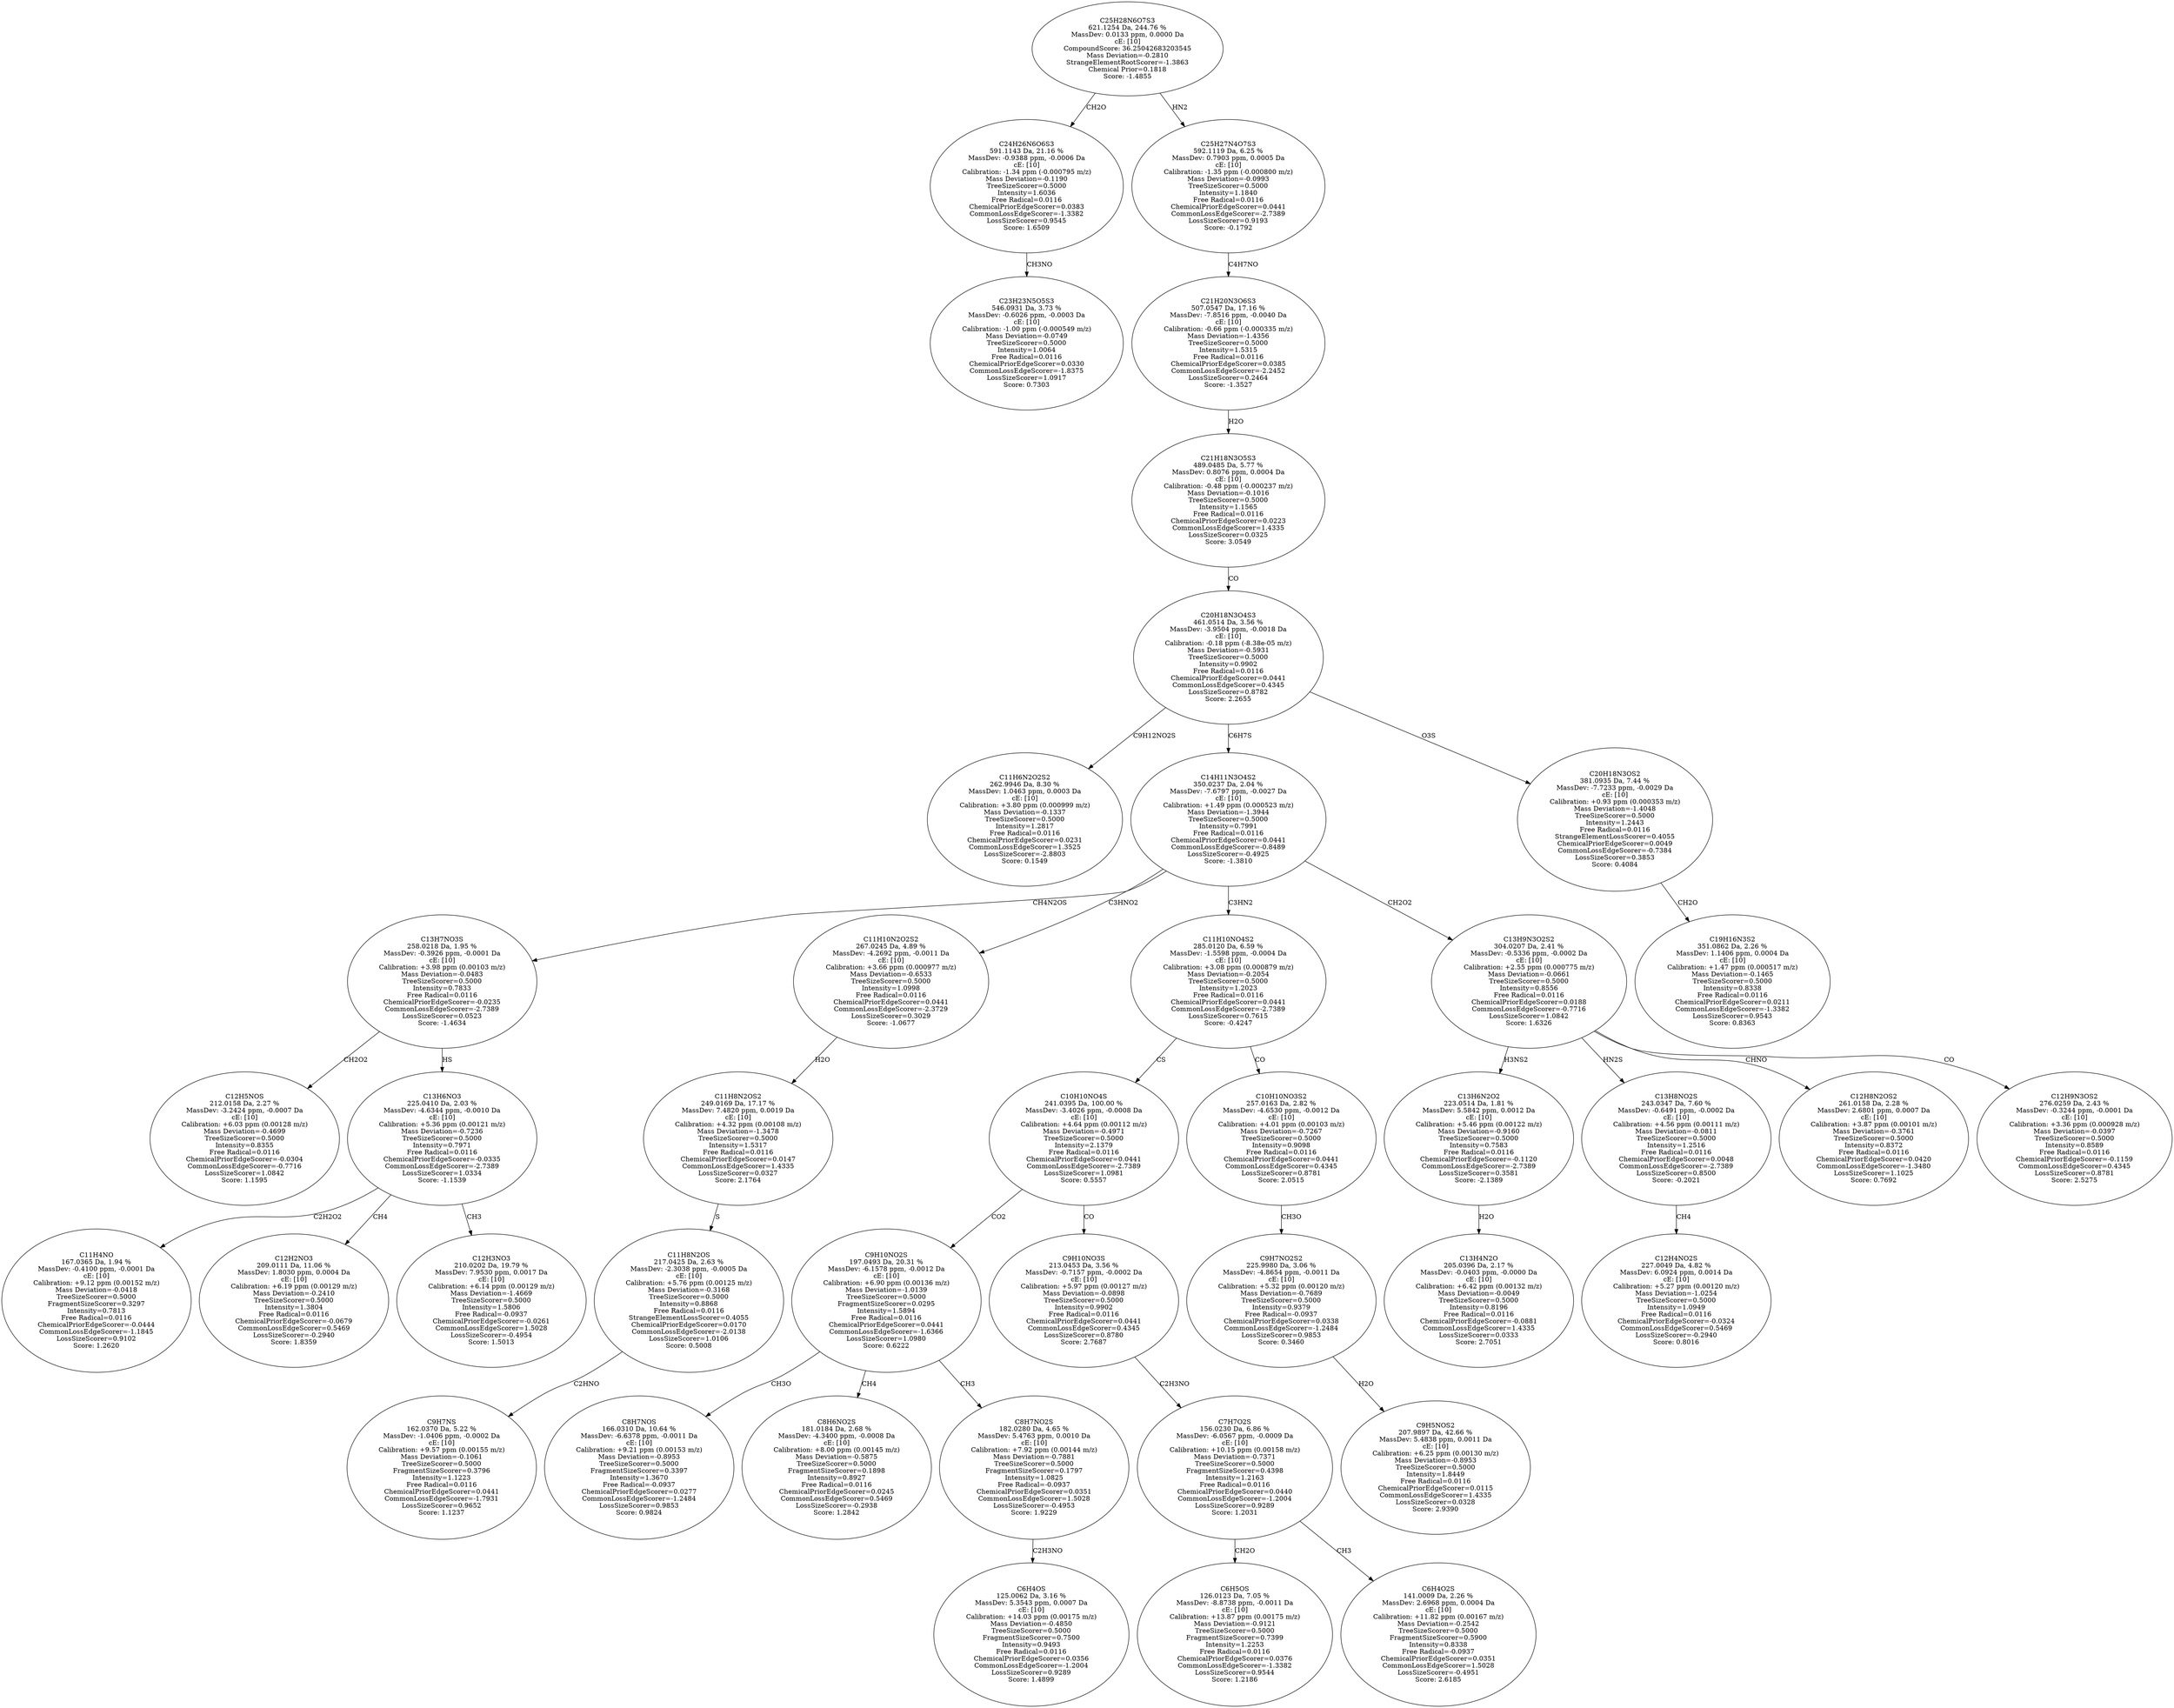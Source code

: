 strict digraph {
v1 [label="C23H23N5O5S3\n546.0931 Da, 3.73 %\nMassDev: -0.6026 ppm, -0.0003 Da\ncE: [10]\nCalibration: -1.00 ppm (-0.000549 m/z)\nMass Deviation=-0.0749\nTreeSizeScorer=0.5000\nIntensity=1.0064\nFree Radical=0.0116\nChemicalPriorEdgeScorer=0.0330\nCommonLossEdgeScorer=-1.8375\nLossSizeScorer=1.0917\nScore: 0.7303"];
v2 [label="C24H26N6O6S3\n591.1143 Da, 21.16 %\nMassDev: -0.9388 ppm, -0.0006 Da\ncE: [10]\nCalibration: -1.34 ppm (-0.000795 m/z)\nMass Deviation=-0.1190\nTreeSizeScorer=0.5000\nIntensity=1.6036\nFree Radical=0.0116\nChemicalPriorEdgeScorer=0.0383\nCommonLossEdgeScorer=-1.3382\nLossSizeScorer=0.9545\nScore: 1.6509"];
v3 [label="C11H6N2O2S2\n262.9946 Da, 8.30 %\nMassDev: 1.0463 ppm, 0.0003 Da\ncE: [10]\nCalibration: +3.80 ppm (0.000999 m/z)\nMass Deviation=-0.1337\nTreeSizeScorer=0.5000\nIntensity=1.2817\nFree Radical=0.0116\nChemicalPriorEdgeScorer=0.0231\nCommonLossEdgeScorer=1.3525\nLossSizeScorer=-2.8803\nScore: 0.1549"];
v4 [label="C12H5NOS\n212.0158 Da, 2.27 %\nMassDev: -3.2424 ppm, -0.0007 Da\ncE: [10]\nCalibration: +6.03 ppm (0.00128 m/z)\nMass Deviation=-0.4699\nTreeSizeScorer=0.5000\nIntensity=0.8355\nFree Radical=0.0116\nChemicalPriorEdgeScorer=-0.0304\nCommonLossEdgeScorer=-0.7716\nLossSizeScorer=1.0842\nScore: 1.1595"];
v5 [label="C11H4NO\n167.0365 Da, 1.94 %\nMassDev: -0.4100 ppm, -0.0001 Da\ncE: [10]\nCalibration: +9.12 ppm (0.00152 m/z)\nMass Deviation=-0.0418\nTreeSizeScorer=0.5000\nFragmentSizeScorer=0.3297\nIntensity=0.7813\nFree Radical=0.0116\nChemicalPriorEdgeScorer=-0.0444\nCommonLossEdgeScorer=-1.1845\nLossSizeScorer=0.9102\nScore: 1.2620"];
v6 [label="C12H2NO3\n209.0111 Da, 11.06 %\nMassDev: 1.8030 ppm, 0.0004 Da\ncE: [10]\nCalibration: +6.19 ppm (0.00129 m/z)\nMass Deviation=-0.2410\nTreeSizeScorer=0.5000\nIntensity=1.3804\nFree Radical=0.0116\nChemicalPriorEdgeScorer=-0.0679\nCommonLossEdgeScorer=0.5469\nLossSizeScorer=-0.2940\nScore: 1.8359"];
v7 [label="C12H3NO3\n210.0202 Da, 19.79 %\nMassDev: 7.9530 ppm, 0.0017 Da\ncE: [10]\nCalibration: +6.14 ppm (0.00129 m/z)\nMass Deviation=-1.4669\nTreeSizeScorer=0.5000\nIntensity=1.5806\nFree Radical=-0.0937\nChemicalPriorEdgeScorer=-0.0261\nCommonLossEdgeScorer=1.5028\nLossSizeScorer=-0.4954\nScore: 1.5013"];
v8 [label="C13H6NO3\n225.0410 Da, 2.03 %\nMassDev: -4.6344 ppm, -0.0010 Da\ncE: [10]\nCalibration: +5.36 ppm (0.00121 m/z)\nMass Deviation=-0.7236\nTreeSizeScorer=0.5000\nIntensity=0.7971\nFree Radical=0.0116\nChemicalPriorEdgeScorer=-0.0335\nCommonLossEdgeScorer=-2.7389\nLossSizeScorer=1.0334\nScore: -1.1539"];
v9 [label="C13H7NO3S\n258.0218 Da, 1.95 %\nMassDev: -0.3926 ppm, -0.0001 Da\ncE: [10]\nCalibration: +3.98 ppm (0.00103 m/z)\nMass Deviation=-0.0483\nTreeSizeScorer=0.5000\nIntensity=0.7833\nFree Radical=0.0116\nChemicalPriorEdgeScorer=-0.0235\nCommonLossEdgeScorer=-2.7389\nLossSizeScorer=0.0523\nScore: -1.4634"];
v10 [label="C9H7NS\n162.0370 Da, 5.22 %\nMassDev: -1.0406 ppm, -0.0002 Da\ncE: [10]\nCalibration: +9.57 ppm (0.00155 m/z)\nMass Deviation=-0.1061\nTreeSizeScorer=0.5000\nFragmentSizeScorer=0.3796\nIntensity=1.1223\nFree Radical=0.0116\nChemicalPriorEdgeScorer=0.0441\nCommonLossEdgeScorer=-1.7931\nLossSizeScorer=0.9652\nScore: 1.1237"];
v11 [label="C11H8N2OS\n217.0425 Da, 2.63 %\nMassDev: -2.3038 ppm, -0.0005 Da\ncE: [10]\nCalibration: +5.76 ppm (0.00125 m/z)\nMass Deviation=-0.3168\nTreeSizeScorer=0.5000\nIntensity=0.8868\nFree Radical=0.0116\nStrangeElementLossScorer=0.4055\nChemicalPriorEdgeScorer=0.0170\nCommonLossEdgeScorer=-2.0138\nLossSizeScorer=1.0106\nScore: 0.5008"];
v12 [label="C11H8N2OS2\n249.0169 Da, 17.17 %\nMassDev: 7.4820 ppm, 0.0019 Da\ncE: [10]\nCalibration: +4.32 ppm (0.00108 m/z)\nMass Deviation=-1.3478\nTreeSizeScorer=0.5000\nIntensity=1.5317\nFree Radical=0.0116\nChemicalPriorEdgeScorer=0.0147\nCommonLossEdgeScorer=1.4335\nLossSizeScorer=0.0327\nScore: 2.1764"];
v13 [label="C11H10N2O2S2\n267.0245 Da, 4.89 %\nMassDev: -4.2692 ppm, -0.0011 Da\ncE: [10]\nCalibration: +3.66 ppm (0.000977 m/z)\nMass Deviation=-0.6533\nTreeSizeScorer=0.5000\nIntensity=1.0998\nFree Radical=0.0116\nChemicalPriorEdgeScorer=0.0441\nCommonLossEdgeScorer=-2.3729\nLossSizeScorer=0.3029\nScore: -1.0677"];
v14 [label="C8H7NOS\n166.0310 Da, 10.64 %\nMassDev: -6.6378 ppm, -0.0011 Da\ncE: [10]\nCalibration: +9.21 ppm (0.00153 m/z)\nMass Deviation=-0.8953\nTreeSizeScorer=0.5000\nFragmentSizeScorer=0.3397\nIntensity=1.3670\nFree Radical=-0.0937\nChemicalPriorEdgeScorer=0.0277\nCommonLossEdgeScorer=-1.2484\nLossSizeScorer=0.9853\nScore: 0.9824"];
v15 [label="C8H6NO2S\n181.0184 Da, 2.68 %\nMassDev: -4.3400 ppm, -0.0008 Da\ncE: [10]\nCalibration: +8.00 ppm (0.00145 m/z)\nMass Deviation=-0.5875\nTreeSizeScorer=0.5000\nFragmentSizeScorer=0.1898\nIntensity=0.8927\nFree Radical=0.0116\nChemicalPriorEdgeScorer=0.0245\nCommonLossEdgeScorer=0.5469\nLossSizeScorer=-0.2938\nScore: 1.2842"];
v16 [label="C6H4OS\n125.0062 Da, 3.16 %\nMassDev: 5.3543 ppm, 0.0007 Da\ncE: [10]\nCalibration: +14.03 ppm (0.00175 m/z)\nMass Deviation=-0.4850\nTreeSizeScorer=0.5000\nFragmentSizeScorer=0.7500\nIntensity=0.9493\nFree Radical=0.0116\nChemicalPriorEdgeScorer=0.0356\nCommonLossEdgeScorer=-1.2004\nLossSizeScorer=0.9289\nScore: 1.4899"];
v17 [label="C8H7NO2S\n182.0280 Da, 4.65 %\nMassDev: 5.4763 ppm, 0.0010 Da\ncE: [10]\nCalibration: +7.92 ppm (0.00144 m/z)\nMass Deviation=-0.7881\nTreeSizeScorer=0.5000\nFragmentSizeScorer=0.1797\nIntensity=1.0825\nFree Radical=-0.0937\nChemicalPriorEdgeScorer=0.0351\nCommonLossEdgeScorer=1.5028\nLossSizeScorer=-0.4953\nScore: 1.9229"];
v18 [label="C9H10NO2S\n197.0493 Da, 20.31 %\nMassDev: -6.1578 ppm, -0.0012 Da\ncE: [10]\nCalibration: +6.90 ppm (0.00136 m/z)\nMass Deviation=-1.0139\nTreeSizeScorer=0.5000\nFragmentSizeScorer=0.0295\nIntensity=1.5894\nFree Radical=0.0116\nChemicalPriorEdgeScorer=0.0441\nCommonLossEdgeScorer=-1.6366\nLossSizeScorer=1.0980\nScore: 0.6222"];
v19 [label="C6H5OS\n126.0123 Da, 7.05 %\nMassDev: -8.8738 ppm, -0.0011 Da\ncE: [10]\nCalibration: +13.87 ppm (0.00175 m/z)\nMass Deviation=-0.9121\nTreeSizeScorer=0.5000\nFragmentSizeScorer=0.7399\nIntensity=1.2253\nFree Radical=0.0116\nChemicalPriorEdgeScorer=0.0376\nCommonLossEdgeScorer=-1.3382\nLossSizeScorer=0.9544\nScore: 1.2186"];
v20 [label="C6H4O2S\n141.0009 Da, 2.26 %\nMassDev: 2.6968 ppm, 0.0004 Da\ncE: [10]\nCalibration: +11.82 ppm (0.00167 m/z)\nMass Deviation=-0.2542\nTreeSizeScorer=0.5000\nFragmentSizeScorer=0.5900\nIntensity=0.8338\nFree Radical=-0.0937\nChemicalPriorEdgeScorer=0.0351\nCommonLossEdgeScorer=1.5028\nLossSizeScorer=-0.4951\nScore: 2.6185"];
v21 [label="C7H7O2S\n156.0230 Da, 6.86 %\nMassDev: -6.0567 ppm, -0.0009 Da\ncE: [10]\nCalibration: +10.15 ppm (0.00158 m/z)\nMass Deviation=-0.7371\nTreeSizeScorer=0.5000\nFragmentSizeScorer=0.4398\nIntensity=1.2163\nFree Radical=0.0116\nChemicalPriorEdgeScorer=0.0440\nCommonLossEdgeScorer=-1.2004\nLossSizeScorer=0.9289\nScore: 1.2031"];
v22 [label="C9H10NO3S\n213.0453 Da, 3.56 %\nMassDev: -0.7157 ppm, -0.0002 Da\ncE: [10]\nCalibration: +5.97 ppm (0.00127 m/z)\nMass Deviation=-0.0898\nTreeSizeScorer=0.5000\nIntensity=0.9902\nFree Radical=0.0116\nChemicalPriorEdgeScorer=0.0441\nCommonLossEdgeScorer=0.4345\nLossSizeScorer=0.8780\nScore: 2.7687"];
v23 [label="C10H10NO4S\n241.0395 Da, 100.00 %\nMassDev: -3.4026 ppm, -0.0008 Da\ncE: [10]\nCalibration: +4.64 ppm (0.00112 m/z)\nMass Deviation=-0.4971\nTreeSizeScorer=0.5000\nIntensity=2.1379\nFree Radical=0.0116\nChemicalPriorEdgeScorer=0.0441\nCommonLossEdgeScorer=-2.7389\nLossSizeScorer=1.0981\nScore: 0.5557"];
v24 [label="C9H5NOS2\n207.9897 Da, 42.66 %\nMassDev: 5.4838 ppm, 0.0011 Da\ncE: [10]\nCalibration: +6.25 ppm (0.00130 m/z)\nMass Deviation=-0.8953\nTreeSizeScorer=0.5000\nIntensity=1.8449\nFree Radical=0.0116\nChemicalPriorEdgeScorer=0.0115\nCommonLossEdgeScorer=1.4335\nLossSizeScorer=0.0328\nScore: 2.9390"];
v25 [label="C9H7NO2S2\n225.9980 Da, 3.06 %\nMassDev: -4.8654 ppm, -0.0011 Da\ncE: [10]\nCalibration: +5.32 ppm (0.00120 m/z)\nMass Deviation=-0.7689\nTreeSizeScorer=0.5000\nIntensity=0.9379\nFree Radical=-0.0937\nChemicalPriorEdgeScorer=0.0338\nCommonLossEdgeScorer=-1.2484\nLossSizeScorer=0.9853\nScore: 0.3460"];
v26 [label="C10H10NO3S2\n257.0163 Da, 2.82 %\nMassDev: -4.6530 ppm, -0.0012 Da\ncE: [10]\nCalibration: +4.01 ppm (0.00103 m/z)\nMass Deviation=-0.7267\nTreeSizeScorer=0.5000\nIntensity=0.9098\nFree Radical=0.0116\nChemicalPriorEdgeScorer=0.0441\nCommonLossEdgeScorer=0.4345\nLossSizeScorer=0.8781\nScore: 2.0515"];
v27 [label="C11H10NO4S2\n285.0120 Da, 6.59 %\nMassDev: -1.5598 ppm, -0.0004 Da\ncE: [10]\nCalibration: +3.08 ppm (0.000879 m/z)\nMass Deviation=-0.2054\nTreeSizeScorer=0.5000\nIntensity=1.2023\nFree Radical=0.0116\nChemicalPriorEdgeScorer=0.0441\nCommonLossEdgeScorer=-2.7389\nLossSizeScorer=0.7615\nScore: -0.4247"];
v28 [label="C13H4N2O\n205.0396 Da, 2.17 %\nMassDev: -0.0403 ppm, -0.0000 Da\ncE: [10]\nCalibration: +6.42 ppm (0.00132 m/z)\nMass Deviation=-0.0049\nTreeSizeScorer=0.5000\nIntensity=0.8196\nFree Radical=0.0116\nChemicalPriorEdgeScorer=-0.0881\nCommonLossEdgeScorer=1.4335\nLossSizeScorer=0.0333\nScore: 2.7051"];
v29 [label="C13H6N2O2\n223.0514 Da, 1.81 %\nMassDev: 5.5842 ppm, 0.0012 Da\ncE: [10]\nCalibration: +5.46 ppm (0.00122 m/z)\nMass Deviation=-0.9160\nTreeSizeScorer=0.5000\nIntensity=0.7583\nFree Radical=0.0116\nChemicalPriorEdgeScorer=-0.1120\nCommonLossEdgeScorer=-2.7389\nLossSizeScorer=0.3581\nScore: -2.1389"];
v30 [label="C12H4NO2S\n227.0049 Da, 4.82 %\nMassDev: 6.0924 ppm, 0.0014 Da\ncE: [10]\nCalibration: +5.27 ppm (0.00120 m/z)\nMass Deviation=-1.0254\nTreeSizeScorer=0.5000\nIntensity=1.0949\nFree Radical=0.0116\nChemicalPriorEdgeScorer=-0.0324\nCommonLossEdgeScorer=0.5469\nLossSizeScorer=-0.2940\nScore: 0.8016"];
v31 [label="C13H8NO2S\n243.0347 Da, 7.60 %\nMassDev: -0.6491 ppm, -0.0002 Da\ncE: [10]\nCalibration: +4.56 ppm (0.00111 m/z)\nMass Deviation=-0.0811\nTreeSizeScorer=0.5000\nIntensity=1.2516\nFree Radical=0.0116\nChemicalPriorEdgeScorer=0.0048\nCommonLossEdgeScorer=-2.7389\nLossSizeScorer=0.8500\nScore: -0.2021"];
v32 [label="C12H8N2OS2\n261.0158 Da, 2.28 %\nMassDev: 2.6801 ppm, 0.0007 Da\ncE: [10]\nCalibration: +3.87 ppm (0.00101 m/z)\nMass Deviation=-0.3761\nTreeSizeScorer=0.5000\nIntensity=0.8372\nFree Radical=0.0116\nChemicalPriorEdgeScorer=0.0420\nCommonLossEdgeScorer=-1.3480\nLossSizeScorer=1.1025\nScore: 0.7692"];
v33 [label="C12H9N3OS2\n276.0259 Da, 2.43 %\nMassDev: -0.3244 ppm, -0.0001 Da\ncE: [10]\nCalibration: +3.36 ppm (0.000928 m/z)\nMass Deviation=-0.0397\nTreeSizeScorer=0.5000\nIntensity=0.8589\nFree Radical=0.0116\nChemicalPriorEdgeScorer=-0.1159\nCommonLossEdgeScorer=0.4345\nLossSizeScorer=0.8781\nScore: 2.5275"];
v34 [label="C13H9N3O2S2\n304.0207 Da, 2.41 %\nMassDev: -0.5336 ppm, -0.0002 Da\ncE: [10]\nCalibration: +2.55 ppm (0.000775 m/z)\nMass Deviation=-0.0661\nTreeSizeScorer=0.5000\nIntensity=0.8556\nFree Radical=0.0116\nChemicalPriorEdgeScorer=0.0188\nCommonLossEdgeScorer=-0.7716\nLossSizeScorer=1.0842\nScore: 1.6326"];
v35 [label="C14H11N3O4S2\n350.0237 Da, 2.04 %\nMassDev: -7.6797 ppm, -0.0027 Da\ncE: [10]\nCalibration: +1.49 ppm (0.000523 m/z)\nMass Deviation=-1.3944\nTreeSizeScorer=0.5000\nIntensity=0.7991\nFree Radical=0.0116\nChemicalPriorEdgeScorer=0.0441\nCommonLossEdgeScorer=-0.8489\nLossSizeScorer=-0.4925\nScore: -1.3810"];
v36 [label="C19H16N3S2\n351.0862 Da, 2.26 %\nMassDev: 1.1406 ppm, 0.0004 Da\ncE: [10]\nCalibration: +1.47 ppm (0.000517 m/z)\nMass Deviation=-0.1465\nTreeSizeScorer=0.5000\nIntensity=0.8338\nFree Radical=0.0116\nChemicalPriorEdgeScorer=0.0211\nCommonLossEdgeScorer=-1.3382\nLossSizeScorer=0.9543\nScore: 0.8363"];
v37 [label="C20H18N3OS2\n381.0935 Da, 7.44 %\nMassDev: -7.7233 ppm, -0.0029 Da\ncE: [10]\nCalibration: +0.93 ppm (0.000353 m/z)\nMass Deviation=-1.4048\nTreeSizeScorer=0.5000\nIntensity=1.2443\nFree Radical=0.0116\nStrangeElementLossScorer=0.4055\nChemicalPriorEdgeScorer=0.0049\nCommonLossEdgeScorer=-0.7384\nLossSizeScorer=0.3853\nScore: 0.4084"];
v38 [label="C20H18N3O4S3\n461.0514 Da, 3.56 %\nMassDev: -3.9504 ppm, -0.0018 Da\ncE: [10]\nCalibration: -0.18 ppm (-8.38e-05 m/z)\nMass Deviation=-0.5931\nTreeSizeScorer=0.5000\nIntensity=0.9902\nFree Radical=0.0116\nChemicalPriorEdgeScorer=0.0441\nCommonLossEdgeScorer=0.4345\nLossSizeScorer=0.8782\nScore: 2.2655"];
v39 [label="C21H18N3O5S3\n489.0485 Da, 5.77 %\nMassDev: 0.8076 ppm, 0.0004 Da\ncE: [10]\nCalibration: -0.48 ppm (-0.000237 m/z)\nMass Deviation=-0.1016\nTreeSizeScorer=0.5000\nIntensity=1.1565\nFree Radical=0.0116\nChemicalPriorEdgeScorer=0.0223\nCommonLossEdgeScorer=1.4335\nLossSizeScorer=0.0325\nScore: 3.0549"];
v40 [label="C21H20N3O6S3\n507.0547 Da, 17.16 %\nMassDev: -7.8516 ppm, -0.0040 Da\ncE: [10]\nCalibration: -0.66 ppm (-0.000335 m/z)\nMass Deviation=-1.4356\nTreeSizeScorer=0.5000\nIntensity=1.5315\nFree Radical=0.0116\nChemicalPriorEdgeScorer=0.0385\nCommonLossEdgeScorer=-2.2452\nLossSizeScorer=0.2464\nScore: -1.3527"];
v41 [label="C25H27N4O7S3\n592.1119 Da, 6.25 %\nMassDev: 0.7903 ppm, 0.0005 Da\ncE: [10]\nCalibration: -1.35 ppm (-0.000800 m/z)\nMass Deviation=-0.0993\nTreeSizeScorer=0.5000\nIntensity=1.1840\nFree Radical=0.0116\nChemicalPriorEdgeScorer=0.0441\nCommonLossEdgeScorer=-2.7389\nLossSizeScorer=0.9193\nScore: -0.1792"];
v42 [label="C25H28N6O7S3\n621.1254 Da, 244.76 %\nMassDev: 0.0133 ppm, 0.0000 Da\ncE: [10]\nCompoundScore: 36.25042683203545\nMass Deviation=-0.2810\nStrangeElementRootScorer=-1.3863\nChemical Prior=0.1818\nScore: -1.4855"];
v2 -> v1 [label="CH3NO"];
v42 -> v2 [label="CH2O"];
v38 -> v3 [label="C9H12NO2S"];
v9 -> v4 [label="CH2O2"];
v8 -> v5 [label="C2H2O2"];
v8 -> v6 [label="CH4"];
v8 -> v7 [label="CH3"];
v9 -> v8 [label="HS"];
v35 -> v9 [label="CH4N2OS"];
v11 -> v10 [label="C2HNO"];
v12 -> v11 [label="S"];
v13 -> v12 [label="H2O"];
v35 -> v13 [label="C3HNO2"];
v18 -> v14 [label="CH3O"];
v18 -> v15 [label="CH4"];
v17 -> v16 [label="C2H3NO"];
v18 -> v17 [label="CH3"];
v23 -> v18 [label="CO2"];
v21 -> v19 [label="CH2O"];
v21 -> v20 [label="CH3"];
v22 -> v21 [label="C2H3NO"];
v23 -> v22 [label="CO"];
v27 -> v23 [label="CS"];
v25 -> v24 [label="H2O"];
v26 -> v25 [label="CH3O"];
v27 -> v26 [label="CO"];
v35 -> v27 [label="C3HN2"];
v29 -> v28 [label="H2O"];
v34 -> v29 [label="H3NS2"];
v31 -> v30 [label="CH4"];
v34 -> v31 [label="HN2S"];
v34 -> v32 [label="CHNO"];
v34 -> v33 [label="CO"];
v35 -> v34 [label="CH2O2"];
v38 -> v35 [label="C6H7S"];
v37 -> v36 [label="CH2O"];
v38 -> v37 [label="O3S"];
v39 -> v38 [label="CO"];
v40 -> v39 [label="H2O"];
v41 -> v40 [label="C4H7NO"];
v42 -> v41 [label="HN2"];
}